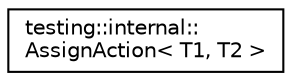 digraph "Graphical Class Hierarchy"
{
 // INTERACTIVE_SVG=YES
 // LATEX_PDF_SIZE
  edge [fontname="Helvetica",fontsize="10",labelfontname="Helvetica",labelfontsize="10"];
  node [fontname="Helvetica",fontsize="10",shape=record];
  rankdir="LR";
  Node0 [label="testing::internal::\lAssignAction\< T1, T2 \>",height=0.2,width=0.4,color="black", fillcolor="white", style="filled",URL="$d4/de4/classtesting_1_1internal_1_1_assign_action.html",tooltip=" "];
}
